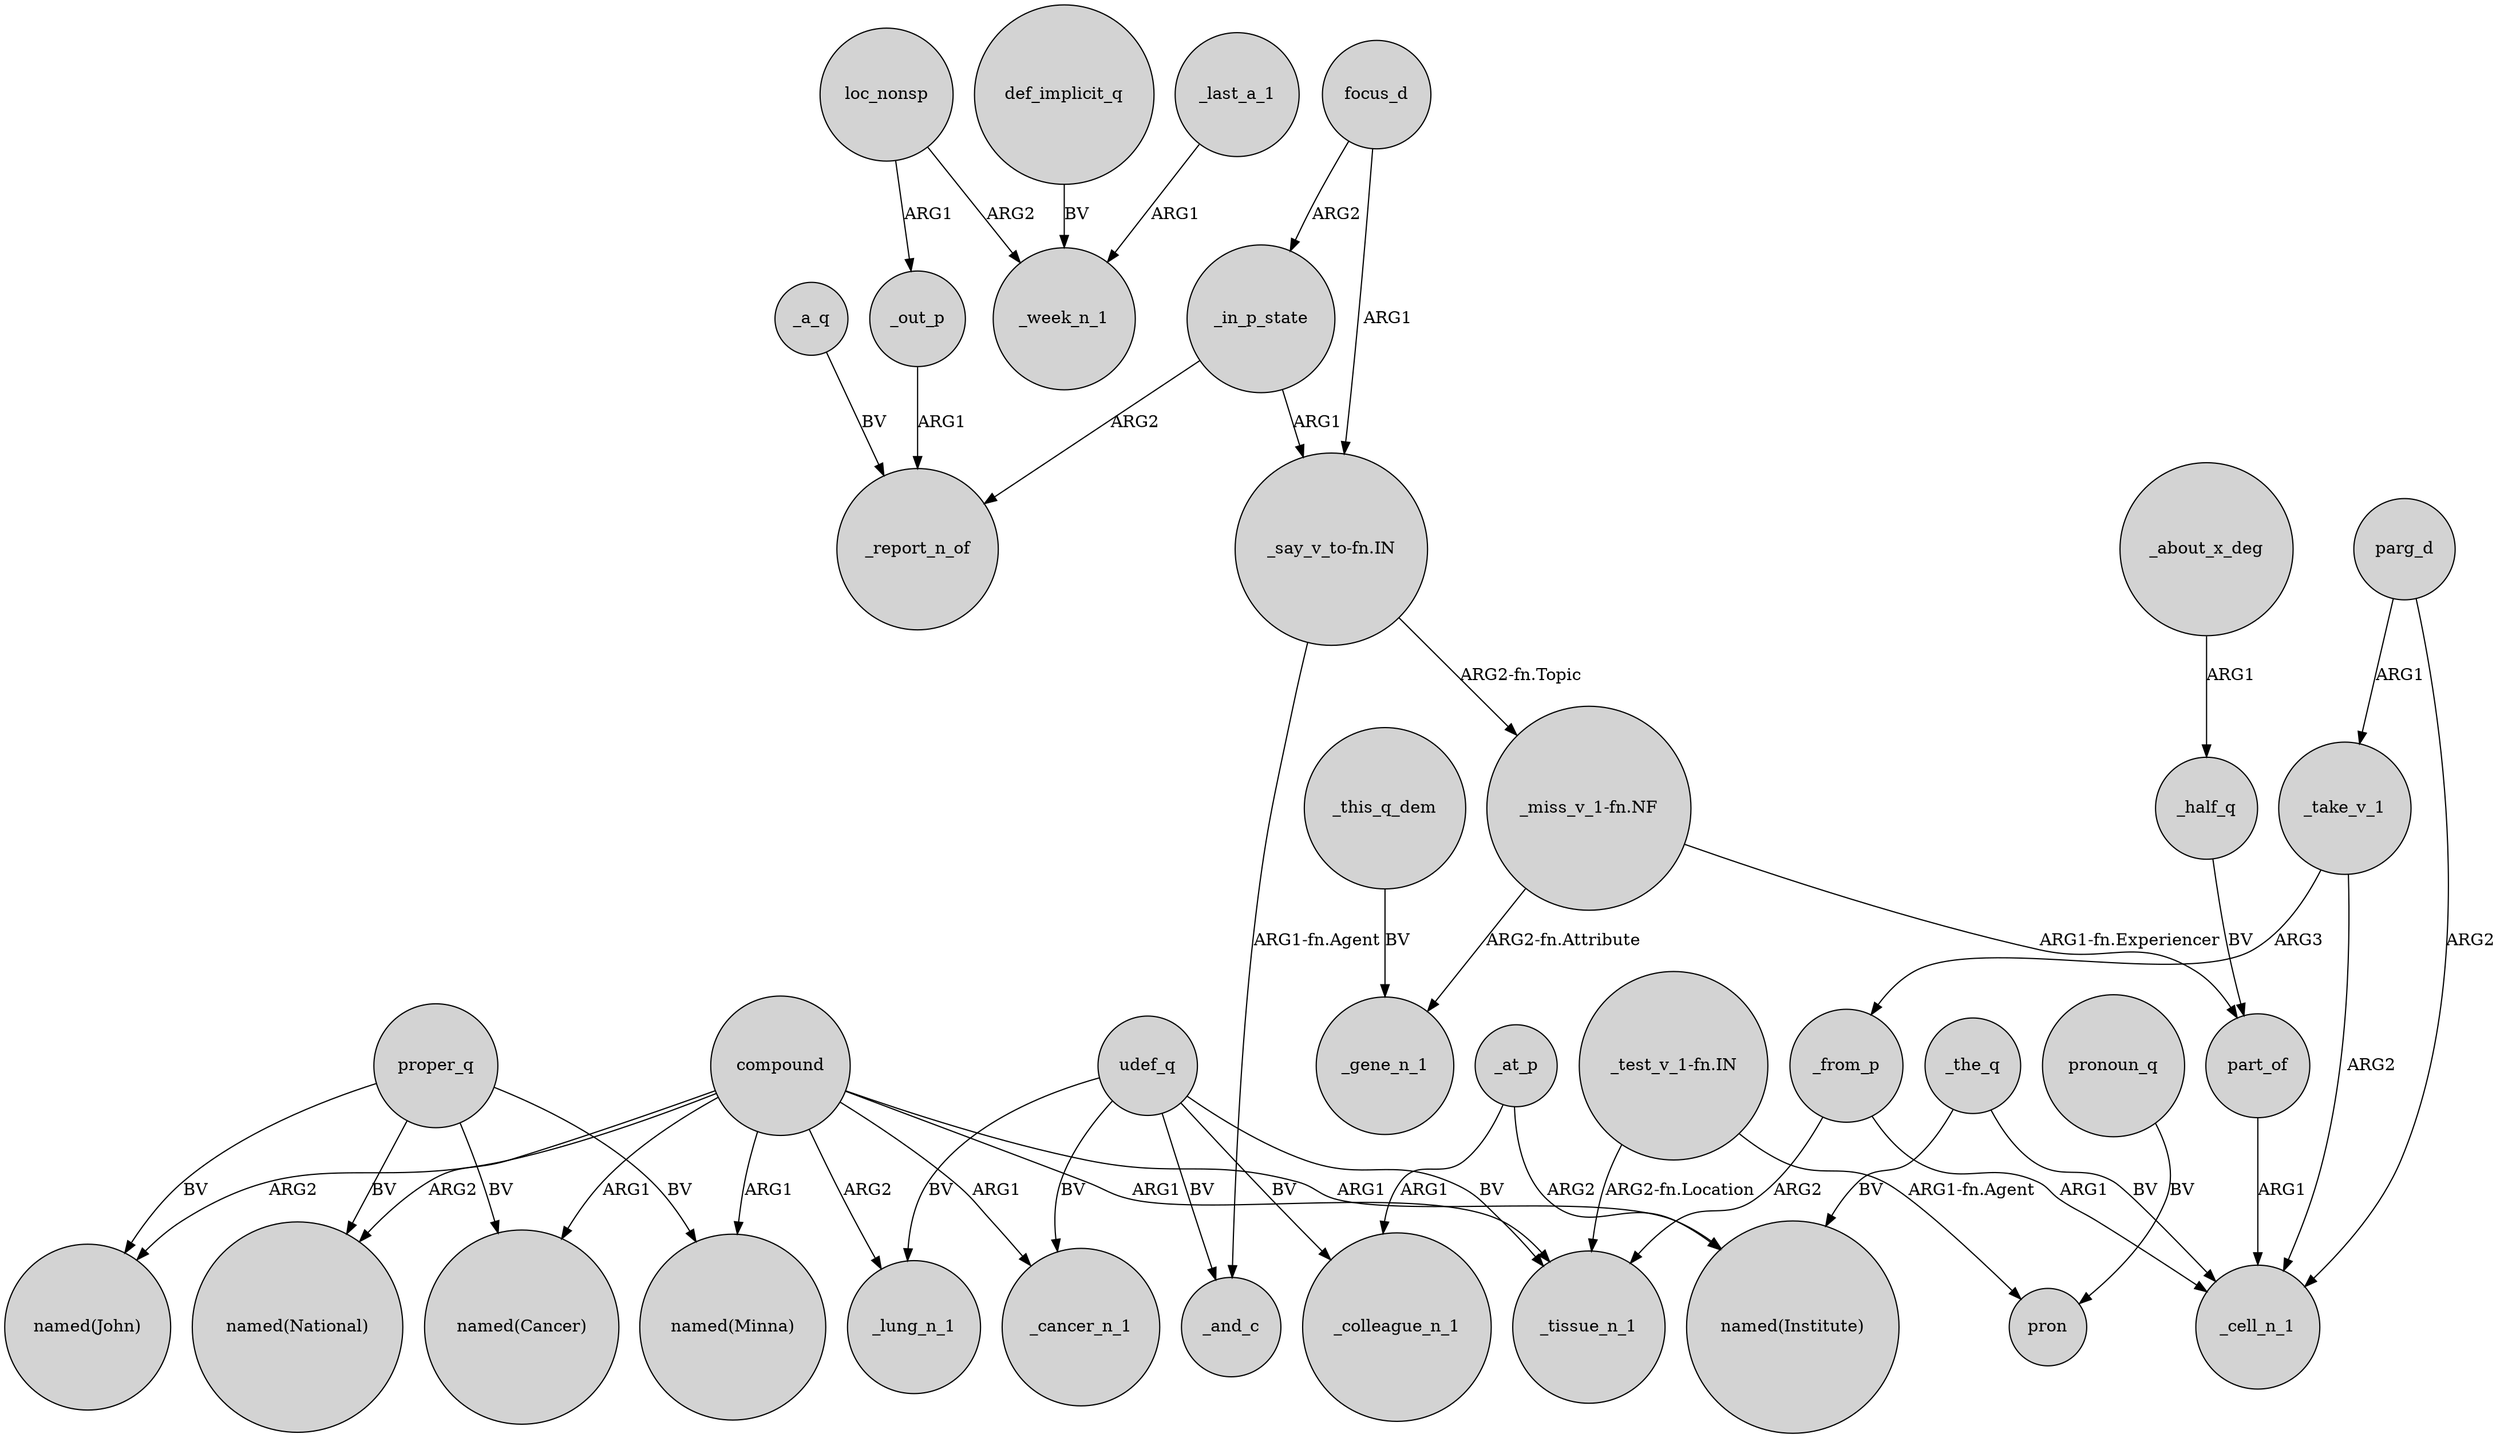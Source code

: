 digraph {
	node [shape=circle style=filled]
	_a_q -> _report_n_of [label=BV]
	compound -> "named(John)" [label=ARG2]
	udef_q -> _lung_n_1 [label=BV]
	udef_q -> _cancer_n_1 [label=BV]
	loc_nonsp -> _out_p [label=ARG1]
	def_implicit_q -> _week_n_1 [label=BV]
	"_say_v_to-fn.IN" -> _and_c [label="ARG1-fn.Agent"]
	_take_v_1 -> _from_p [label=ARG3]
	_from_p -> _cell_n_1 [label=ARG1]
	proper_q -> "named(Cancer)" [label=BV]
	focus_d -> _in_p_state [label=ARG2]
	part_of -> _cell_n_1 [label=ARG1]
	_about_x_deg -> _half_q [label=ARG1]
	"_miss_v_1-fn.NF" -> _gene_n_1 [label="ARG2-fn.Attribute"]
	_at_p -> "named(Institute)" [label=ARG2]
	proper_q -> "named(Minna)" [label=BV]
	_this_q_dem -> _gene_n_1 [label=BV]
	udef_q -> _tissue_n_1 [label=BV]
	compound -> _cancer_n_1 [label=ARG1]
	compound -> "named(Institute)" [label=ARG1]
	compound -> "named(National)" [label=ARG2]
	pronoun_q -> pron [label=BV]
	loc_nonsp -> _week_n_1 [label=ARG2]
	_the_q -> "named(Institute)" [label=BV]
	"_miss_v_1-fn.NF" -> part_of [label="ARG1-fn.Experiencer"]
	_in_p_state -> _report_n_of [label=ARG2]
	_at_p -> _colleague_n_1 [label=ARG1]
	_the_q -> _cell_n_1 [label=BV]
	"_test_v_1-fn.IN" -> pron [label="ARG1-fn.Agent"]
	_half_q -> part_of [label=BV]
	_take_v_1 -> _cell_n_1 [label=ARG2]
	_last_a_1 -> _week_n_1 [label=ARG1]
	compound -> _lung_n_1 [label=ARG2]
	_out_p -> _report_n_of [label=ARG1]
	"_test_v_1-fn.IN" -> _tissue_n_1 [label="ARG2-fn.Location"]
	udef_q -> _colleague_n_1 [label=BV]
	"_say_v_to-fn.IN" -> "_miss_v_1-fn.NF" [label="ARG2-fn.Topic"]
	proper_q -> "named(National)" [label=BV]
	parg_d -> _cell_n_1 [label=ARG2]
	_from_p -> _tissue_n_1 [label=ARG2]
	proper_q -> "named(John)" [label=BV]
	udef_q -> _and_c [label=BV]
	compound -> "named(Cancer)" [label=ARG1]
	_in_p_state -> "_say_v_to-fn.IN" [label=ARG1]
	compound -> "named(Minna)" [label=ARG1]
	focus_d -> "_say_v_to-fn.IN" [label=ARG1]
	parg_d -> _take_v_1 [label=ARG1]
	compound -> _tissue_n_1 [label=ARG1]
}
